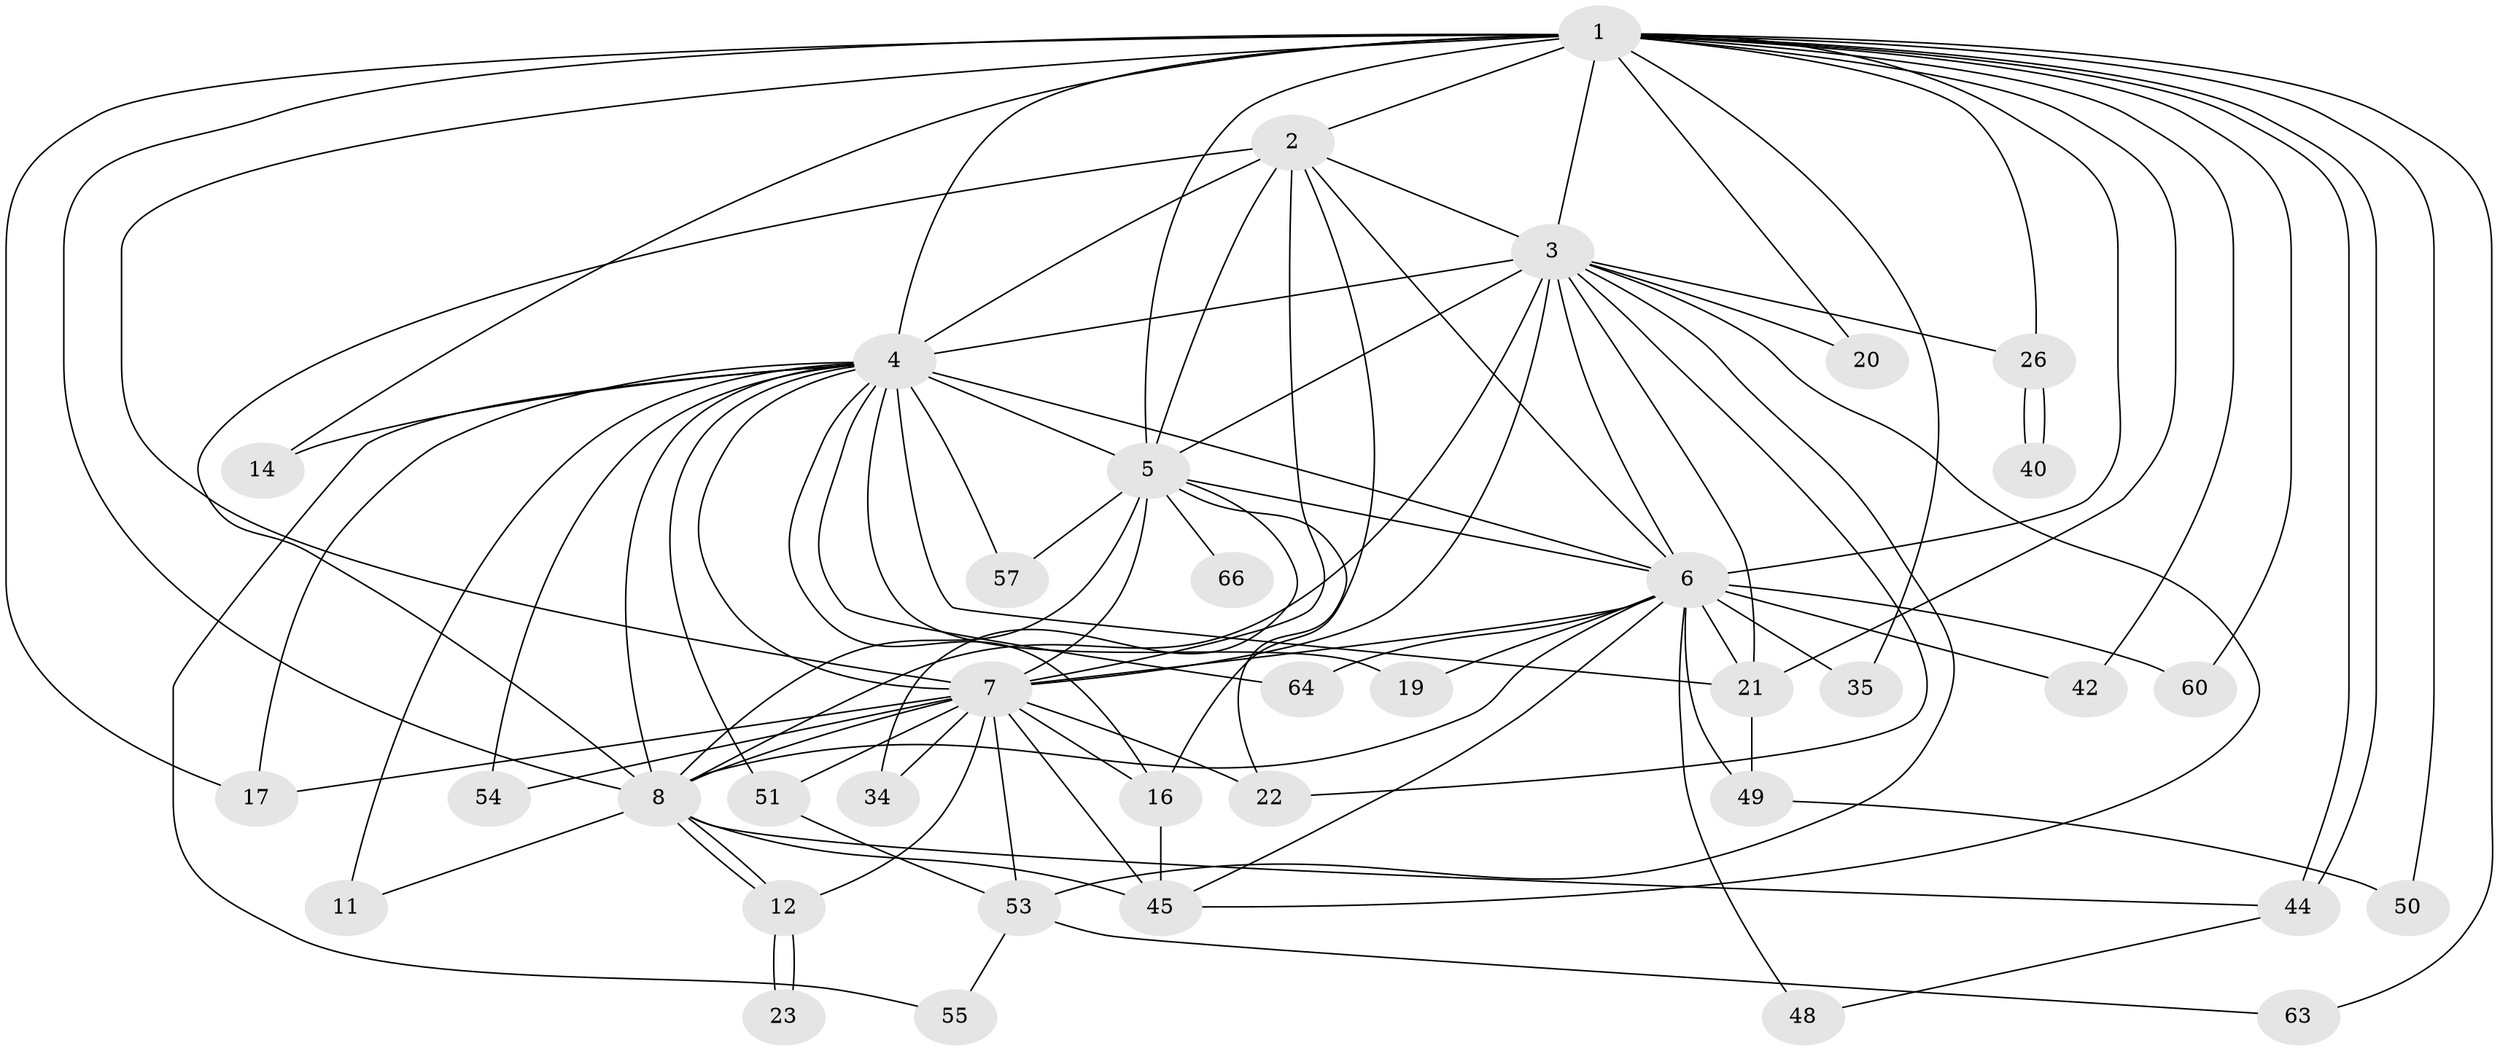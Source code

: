 // original degree distribution, {27: 0.013333333333333334, 10: 0.02666666666666667, 19: 0.02666666666666667, 28: 0.013333333333333334, 13: 0.02666666666666667, 18: 0.013333333333333334, 16: 0.013333333333333334, 3: 0.22666666666666666, 6: 0.02666666666666667, 2: 0.49333333333333335, 4: 0.06666666666666667, 5: 0.05333333333333334}
// Generated by graph-tools (version 1.1) at 2025/13/03/09/25 04:13:49]
// undirected, 37 vertices, 96 edges
graph export_dot {
graph [start="1"]
  node [color=gray90,style=filled];
  1 [super="+37+32"];
  2;
  3;
  4 [super="+9+18+47+56+46+24"];
  5 [super="+27"];
  6 [super="+10"];
  7 [super="+31+41+36+62+33"];
  8 [super="+13"];
  11 [super="+29"];
  12;
  14;
  16;
  17;
  19;
  20;
  21 [super="+30+38"];
  22 [super="+59"];
  23;
  26;
  34;
  35;
  40;
  42;
  44 [super="+73"];
  45 [super="+61"];
  48;
  49;
  50;
  51;
  53 [super="+65+58"];
  54;
  55;
  57;
  60;
  63;
  64;
  66;
  1 -- 2;
  1 -- 3 [weight=2];
  1 -- 4 [weight=3];
  1 -- 5;
  1 -- 6 [weight=3];
  1 -- 7 [weight=3];
  1 -- 8 [weight=2];
  1 -- 14;
  1 -- 17;
  1 -- 20;
  1 -- 21;
  1 -- 26;
  1 -- 35;
  1 -- 42;
  1 -- 44 [weight=2];
  1 -- 44;
  1 -- 50;
  1 -- 63;
  1 -- 60;
  2 -- 3;
  2 -- 4 [weight=2];
  2 -- 5;
  2 -- 6 [weight=2];
  2 -- 7;
  2 -- 8;
  2 -- 16;
  3 -- 4 [weight=3];
  3 -- 5;
  3 -- 6 [weight=3];
  3 -- 7;
  3 -- 8 [weight=2];
  3 -- 20;
  3 -- 22;
  3 -- 26;
  3 -- 45;
  3 -- 53;
  3 -- 21;
  4 -- 5 [weight=4];
  4 -- 6 [weight=5];
  4 -- 7 [weight=6];
  4 -- 8 [weight=4];
  4 -- 11 [weight=2];
  4 -- 14;
  4 -- 17;
  4 -- 19;
  4 -- 21 [weight=2];
  4 -- 51;
  4 -- 54;
  4 -- 55;
  4 -- 64;
  4 -- 16;
  4 -- 57;
  5 -- 6 [weight=2];
  5 -- 7;
  5 -- 8;
  5 -- 22;
  5 -- 66 [weight=2];
  5 -- 34;
  5 -- 57;
  6 -- 7 [weight=2];
  6 -- 8 [weight=2];
  6 -- 35;
  6 -- 60;
  6 -- 64;
  6 -- 42;
  6 -- 48;
  6 -- 49;
  6 -- 19;
  6 -- 21;
  6 -- 45;
  7 -- 8;
  7 -- 16;
  7 -- 45;
  7 -- 51;
  7 -- 53 [weight=2];
  7 -- 12 [weight=2];
  7 -- 22;
  7 -- 54;
  7 -- 17;
  7 -- 34;
  8 -- 11;
  8 -- 12;
  8 -- 12;
  8 -- 44;
  8 -- 45;
  12 -- 23;
  12 -- 23;
  16 -- 45;
  21 -- 49;
  26 -- 40;
  26 -- 40;
  44 -- 48;
  49 -- 50;
  51 -- 53;
  53 -- 55;
  53 -- 63;
}
